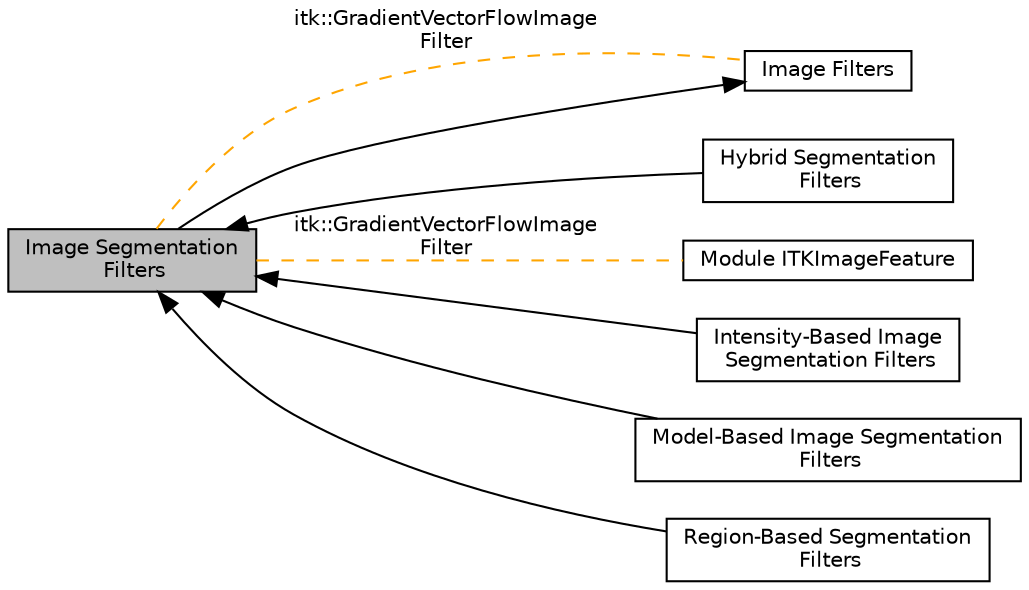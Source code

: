 digraph "Image Segmentation Filters"
{
  edge [fontname="Helvetica",fontsize="10",labelfontname="Helvetica",labelfontsize="10"];
  node [fontname="Helvetica",fontsize="10",shape=box];
  rankdir=LR;
  Node6 [label="Hybrid Segmentation\l Filters",height=0.2,width=0.4,color="black", fillcolor="white", style="filled",URL="$group__HybridSegmentation.html",tooltip=" "];
  Node7 [label="Module ITKImageFeature",height=0.2,width=0.4,color="black", fillcolor="white", style="filled",URL="$group__ITKImageFeature.html",tooltip=" "];
  Node2 [label="Image Filters",height=0.2,width=0.4,color="black", fillcolor="white", style="filled",URL="$group__ImageFilters.html",tooltip=" "];
  Node1 [label="Image Segmentation\l Filters",height=0.2,width=0.4,color="black", fillcolor="grey75", style="filled", fontcolor="black",tooltip=" "];
  Node3 [label="Intensity-Based Image\l Segmentation Filters",height=0.2,width=0.4,color="black", fillcolor="white", style="filled",URL="$group__IntensityImageSegmentation.html",tooltip=" "];
  Node5 [label="Model-Based Image Segmentation\l Filters",height=0.2,width=0.4,color="black", fillcolor="white", style="filled",URL="$group__ModelImageSegmentation.html",tooltip=" "];
  Node4 [label="Region-Based Segmentation\l Filters",height=0.2,width=0.4,color="black", fillcolor="white", style="filled",URL="$group__RegionBasedSegmentation.html",tooltip=" "];
  Node2->Node1 [shape=plaintext, dir="back", style="solid"];
  Node1->Node3 [shape=plaintext, dir="back", style="solid"];
  Node1->Node4 [shape=plaintext, dir="back", style="solid"];
  Node1->Node5 [shape=plaintext, dir="back", style="solid"];
  Node1->Node6 [shape=plaintext, dir="back", style="solid"];
  Node1->Node2 [shape=plaintext, label="itk::GradientVectorFlowImage\lFilter", color="orange", dir="none", style="dashed"];
  Node1->Node7 [shape=plaintext, label="itk::GradientVectorFlowImage\lFilter", color="orange", dir="none", style="dashed"];
}
